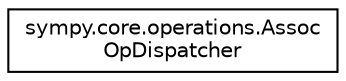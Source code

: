 digraph "Graphical Class Hierarchy"
{
 // LATEX_PDF_SIZE
  edge [fontname="Helvetica",fontsize="10",labelfontname="Helvetica",labelfontsize="10"];
  node [fontname="Helvetica",fontsize="10",shape=record];
  rankdir="LR";
  Node0 [label="sympy.core.operations.Assoc\lOpDispatcher",height=0.2,width=0.4,color="black", fillcolor="white", style="filled",URL="$classsympy_1_1core_1_1operations_1_1AssocOpDispatcher.html",tooltip=" "];
}
